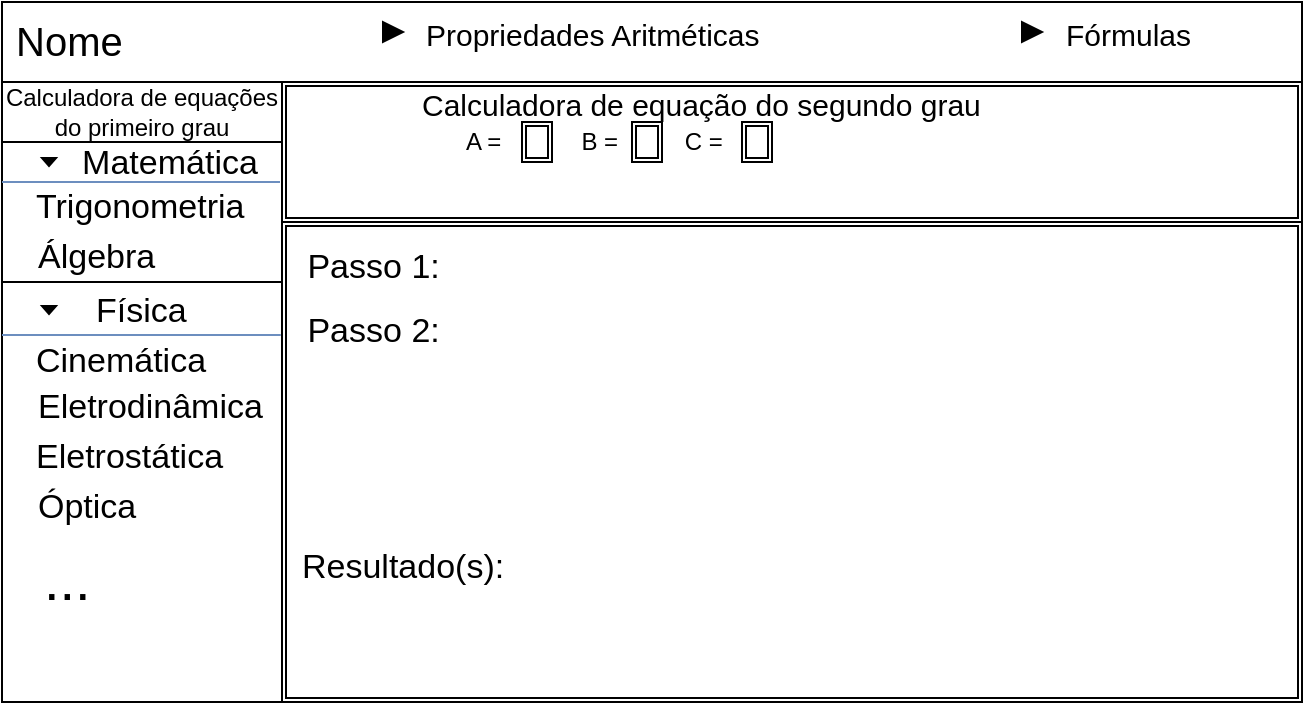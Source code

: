 <mxfile version="12.1.3" type="github" pages="1">
  <diagram id="HCIpOmMEcwpDw9avh5kR" name="Page-1">
    <mxGraphModel dx="2561" dy="500" grid="1" gridSize="10" guides="1" tooltips="1" connect="1" arrows="1" fold="1" page="1" pageScale="1" pageWidth="827" pageHeight="1169" math="0" shadow="0">
      <root>
        <mxCell id="0"/>
        <mxCell id="1" parent="0"/>
        <mxCell id="mupbqJlQsrp30I-1V4xX-64" value="" style="shape=ext;double=1;rounded=0;whiteSpace=wrap;html=1;fillColor=none;" parent="1" vertex="1">
          <mxGeometry x="-700" y="40" width="510" height="70" as="geometry"/>
        </mxCell>
        <mxCell id="mupbqJlQsrp30I-1V4xX-63" value="" style="shape=ext;double=1;rounded=0;whiteSpace=wrap;html=1;fillColor=none;" parent="1" vertex="1">
          <mxGeometry x="-700" y="110" width="510" height="240" as="geometry"/>
        </mxCell>
        <mxCell id="mupbqJlQsrp30I-1V4xX-1" value="" style="rounded=0;whiteSpace=wrap;html=1;" parent="1" vertex="1">
          <mxGeometry x="-840" width="650" height="40" as="geometry"/>
        </mxCell>
        <mxCell id="mupbqJlQsrp30I-1V4xX-7" value="" style="endArrow=classic;html=1;" parent="1" edge="1">
          <mxGeometry width="50" height="50" relative="1" as="geometry">
            <mxPoint x="-700" y="280" as="sourcePoint"/>
            <mxPoint x="-700" y="280" as="targetPoint"/>
          </mxGeometry>
        </mxCell>
        <mxCell id="mupbqJlQsrp30I-1V4xX-14" value="" style="rounded=0;whiteSpace=wrap;html=1;fillColor=none;" parent="1" vertex="1">
          <mxGeometry x="-840" y="70" width="140" height="70" as="geometry"/>
        </mxCell>
        <mxCell id="mupbqJlQsrp30I-1V4xX-16" value="" style="endArrow=none;html=1;fillColor=#dae8fc;strokeColor=#6c8ebf;" parent="1" edge="1">
          <mxGeometry width="50" height="50" relative="1" as="geometry">
            <mxPoint x="-840" y="90" as="sourcePoint"/>
            <mxPoint x="-701" y="90" as="targetPoint"/>
          </mxGeometry>
        </mxCell>
        <mxCell id="mupbqJlQsrp30I-1V4xX-18" value="&amp;nbsp; &amp;nbsp; &amp;nbsp; &amp;nbsp;Matemática" style="text;html=1;resizable=0;points=[];autosize=1;align=left;verticalAlign=top;spacingTop=-4;fontSize=17;" parent="1" vertex="1">
          <mxGeometry x="-835" y="68" width="100" height="20" as="geometry"/>
        </mxCell>
        <mxCell id="mupbqJlQsrp30I-1V4xX-19" value="&lt;font style=&quot;font-size: 17px&quot;&gt;Trigonometria&lt;/font&gt;" style="text;html=1;resizable=0;points=[];autosize=1;align=left;verticalAlign=top;spacingTop=-4;" parent="1" vertex="1">
          <mxGeometry x="-825" y="90" width="120" height="20" as="geometry"/>
        </mxCell>
        <mxCell id="mupbqJlQsrp30I-1V4xX-20" value="&lt;font style=&quot;font-size: 17px&quot;&gt;Álgebra&lt;/font&gt;" style="text;html=1;resizable=0;points=[];autosize=1;align=left;verticalAlign=top;spacingTop=-4;" parent="1" vertex="1">
          <mxGeometry x="-824.5" y="115" width="70" height="20" as="geometry"/>
        </mxCell>
        <mxCell id="mupbqJlQsrp30I-1V4xX-21" value="" style="rounded=0;whiteSpace=wrap;html=1;fillColor=none;" parent="1" vertex="1">
          <mxGeometry x="-840" y="140" width="140" height="210" as="geometry"/>
        </mxCell>
        <mxCell id="mupbqJlQsrp30I-1V4xX-22" value="" style="endArrow=none;html=1;entryX=0.995;entryY=0.333;entryDx=0;entryDy=0;entryPerimeter=0;fillColor=#dae8fc;strokeColor=#6c8ebf;" parent="1" edge="1">
          <mxGeometry width="50" height="50" relative="1" as="geometry">
            <mxPoint x="-840" y="166.5" as="sourcePoint"/>
            <mxPoint x="-700.6" y="166.48" as="targetPoint"/>
          </mxGeometry>
        </mxCell>
        <mxCell id="mupbqJlQsrp30I-1V4xX-31" value="" style="triangle;whiteSpace=wrap;html=1;direction=south;fillColor=#000000;" parent="1" vertex="1">
          <mxGeometry x="-820" y="78" width="7" height="4" as="geometry"/>
        </mxCell>
        <mxCell id="mupbqJlQsrp30I-1V4xX-32" value="" style="triangle;whiteSpace=wrap;html=1;direction=south;fillColor=#000000;" parent="1" vertex="1">
          <mxGeometry x="-820" y="152" width="7" height="4" as="geometry"/>
        </mxCell>
        <mxCell id="mupbqJlQsrp30I-1V4xX-35" value="Física" style="text;html=1;resizable=0;points=[];autosize=1;align=left;verticalAlign=top;spacingTop=-4;fontSize=17;" parent="1" vertex="1">
          <mxGeometry x="-795" y="142" width="50" height="20" as="geometry"/>
        </mxCell>
        <mxCell id="mupbqJlQsrp30I-1V4xX-36" value="&lt;font style=&quot;font-size: 17px&quot;&gt;Cinemática&lt;/font&gt;" style="text;html=1;resizable=0;points=[];autosize=1;align=left;verticalAlign=top;spacingTop=-4;" parent="1" vertex="1">
          <mxGeometry x="-825" y="167" width="100" height="20" as="geometry"/>
        </mxCell>
        <mxCell id="mupbqJlQsrp30I-1V4xX-39" value="&lt;font style=&quot;font-size: 17px&quot;&gt;Óptica&lt;/font&gt;" style="text;html=1;resizable=0;points=[];autosize=1;align=left;verticalAlign=top;spacingTop=-4;" parent="1" vertex="1">
          <mxGeometry x="-824.5" y="240" width="60" height="20" as="geometry"/>
        </mxCell>
        <mxCell id="mupbqJlQsrp30I-1V4xX-40" value="Eletrostática" style="text;html=1;resizable=0;points=[];autosize=1;align=left;verticalAlign=top;spacingTop=-4;fontSize=17;" parent="1" vertex="1">
          <mxGeometry x="-825" y="215" width="80" height="20" as="geometry"/>
        </mxCell>
        <mxCell id="mupbqJlQsrp30I-1V4xX-41" value="&lt;font style=&quot;font-size: 17px&quot;&gt;Eletrodinâmica&lt;/font&gt;" style="text;html=1;resizable=0;points=[];autosize=1;align=left;verticalAlign=top;spacingTop=-4;" parent="1" vertex="1">
          <mxGeometry x="-824.5" y="190" width="130" height="20" as="geometry"/>
        </mxCell>
        <mxCell id="mupbqJlQsrp30I-1V4xX-43" value="&lt;font style=&quot;font-size: 15px&quot;&gt;Calculadora de equação do segundo grau&lt;/font&gt;" style="text;html=1;resizable=0;points=[];autosize=1;align=left;verticalAlign=top;spacingTop=-4;" parent="1" vertex="1">
          <mxGeometry x="-632.5" y="40" width="290" height="20" as="geometry"/>
        </mxCell>
        <mxCell id="mupbqJlQsrp30I-1V4xX-46" value="" style="shape=ext;double=1;rounded=0;whiteSpace=wrap;html=1;fillColor=none;" parent="1" vertex="1">
          <mxGeometry x="-580" y="60" width="15" height="20" as="geometry"/>
        </mxCell>
        <mxCell id="mupbqJlQsrp30I-1V4xX-47" value="" style="shape=ext;double=1;rounded=0;whiteSpace=wrap;html=1;fillColor=none;" parent="1" vertex="1">
          <mxGeometry x="-525" y="60" width="15" height="20" as="geometry"/>
        </mxCell>
        <mxCell id="mupbqJlQsrp30I-1V4xX-48" value="" style="shape=ext;double=1;rounded=0;whiteSpace=wrap;html=1;fillColor=none;" parent="1" vertex="1">
          <mxGeometry x="-470" y="60" width="15" height="20" as="geometry"/>
        </mxCell>
        <mxCell id="mupbqJlQsrp30I-1V4xX-57" value="&lt;font style=&quot;font-size: 17px&quot;&gt;&amp;nbsp;Passo 1:&lt;/font&gt;" style="text;html=1;resizable=0;points=[];autosize=1;align=left;verticalAlign=top;spacingTop=-4;" parent="1" vertex="1">
          <mxGeometry x="-694.5" y="120" width="90" height="20" as="geometry"/>
        </mxCell>
        <mxCell id="mupbqJlQsrp30I-1V4xX-58" value="&lt;font style=&quot;font-size: 17px&quot;&gt;&amp;nbsp;Passo 2:&lt;/font&gt;" style="text;html=1;resizable=0;points=[];autosize=1;align=left;verticalAlign=top;spacingTop=-4;" parent="1" vertex="1">
          <mxGeometry x="-694.5" y="152" width="90" height="20" as="geometry"/>
        </mxCell>
        <mxCell id="mupbqJlQsrp30I-1V4xX-59" value="&lt;font style=&quot;font-size: 17px&quot;&gt;Resultado(s):&lt;/font&gt;" style="text;html=1;resizable=0;points=[];autosize=1;align=left;verticalAlign=top;spacingTop=-4;" parent="1" vertex="1">
          <mxGeometry x="-692.5" y="270" width="120" height="20" as="geometry"/>
        </mxCell>
        <mxCell id="mupbqJlQsrp30I-1V4xX-60" value="&lt;span style=&quot;text-align: center ; white-space: normal&quot;&gt;&lt;font style=&quot;font-size: 20px&quot;&gt;Nome&amp;nbsp;&lt;/font&gt;&lt;/span&gt;" style="text;html=1;resizable=0;points=[];autosize=1;align=left;verticalAlign=top;spacingTop=-4;" parent="1" vertex="1">
          <mxGeometry x="-834.571" y="5" width="70" height="20" as="geometry"/>
        </mxCell>
        <mxCell id="mupbqJlQsrp30I-1V4xX-61" value="&lt;font style=&quot;font-size: 12px&quot;&gt;Calculadora de equações do primeiro grau&lt;/font&gt;" style="rounded=0;whiteSpace=wrap;html=1;fillColor=none;" parent="1" vertex="1">
          <mxGeometry x="-840" y="40" width="140" height="30" as="geometry"/>
        </mxCell>
        <mxCell id="mupbqJlQsrp30I-1V4xX-65" value="A =&amp;nbsp; &amp;nbsp; &amp;nbsp; &amp;nbsp; &amp;nbsp; &amp;nbsp; B =&amp;nbsp; &amp;nbsp; &amp;nbsp; &amp;nbsp; &amp;nbsp; C =&amp;nbsp;" style="text;html=1;resizable=0;points=[];autosize=1;align=left;verticalAlign=top;spacingTop=-4;" parent="1" vertex="1">
          <mxGeometry x="-610" y="60" width="150" height="20" as="geometry"/>
        </mxCell>
        <mxCell id="mupbqJlQsrp30I-1V4xX-66" value="Fórmulas" style="text;html=1;resizable=0;points=[];autosize=1;align=left;verticalAlign=top;spacingTop=-4;fontSize=15;" parent="1" vertex="1">
          <mxGeometry x="-310" y="5" width="70" height="20" as="geometry"/>
        </mxCell>
        <mxCell id="mupbqJlQsrp30I-1V4xX-67" value="" style="html=1;shadow=0;dashed=0;align=center;verticalAlign=middle;shape=mxgraph.arrows2.arrow;dy=0.67;dx=20;notch=0;fillColor=#000000;" parent="1" vertex="1">
          <mxGeometry x="-330" y="10" width="10" height="10" as="geometry"/>
        </mxCell>
        <mxCell id="mupbqJlQsrp30I-1V4xX-68" value="" style="html=1;shadow=0;dashed=0;align=center;verticalAlign=middle;shape=mxgraph.arrows2.arrow;dy=0.67;dx=20;notch=0;fillColor=#000000;" parent="1" vertex="1">
          <mxGeometry x="-649.5" y="10" width="10" height="10" as="geometry"/>
        </mxCell>
        <mxCell id="mupbqJlQsrp30I-1V4xX-69" value="Propriedades Aritméticas" style="text;html=1;resizable=0;points=[];autosize=1;align=left;verticalAlign=top;spacingTop=-4;fontSize=15;" parent="1" vertex="1">
          <mxGeometry x="-630" y="5" width="150" height="20" as="geometry"/>
        </mxCell>
        <mxCell id="nNie_zolONJPUstKvjSL-2" value="..." style="text;html=1;resizable=0;points=[];autosize=1;align=left;verticalAlign=top;spacingTop=-4;fontSize=28;" vertex="1" parent="1">
          <mxGeometry x="-821.5" y="270" width="30" height="20" as="geometry"/>
        </mxCell>
      </root>
    </mxGraphModel>
  </diagram>
</mxfile>
